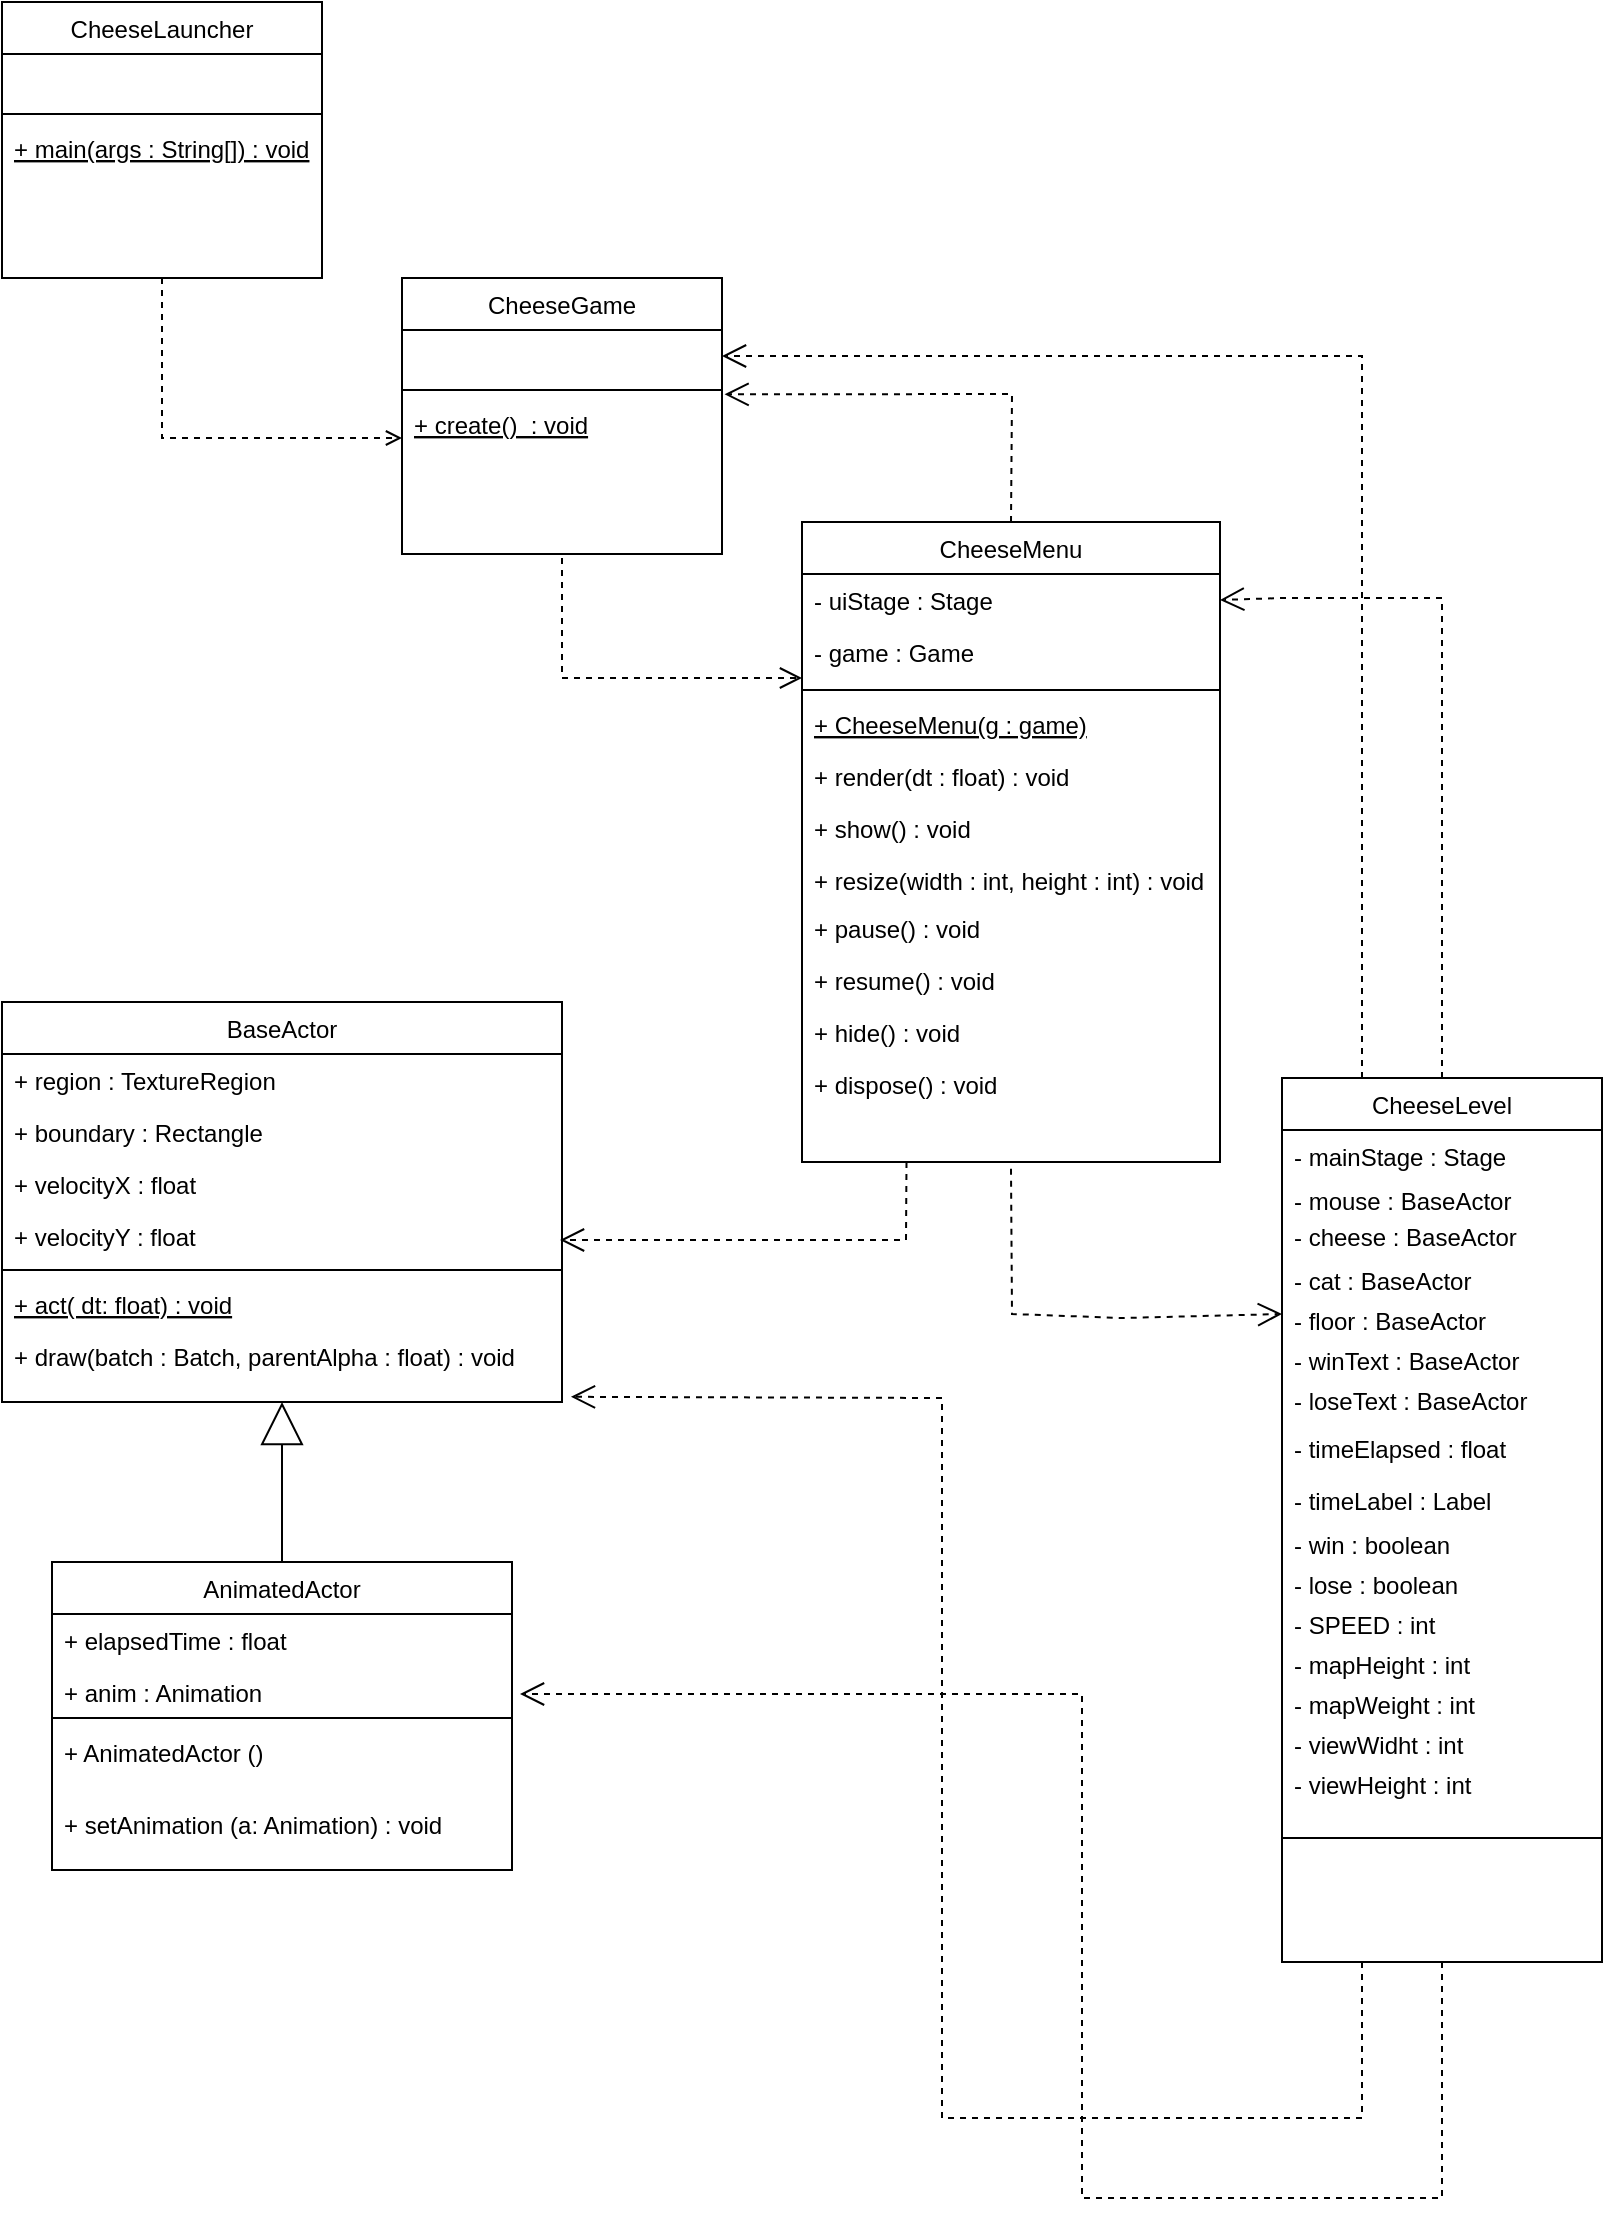 <mxfile version="16.2.2" type="device"><diagram id="C5RBs43oDa-KdzZeNtuy" name="Page-1"><mxGraphModel dx="1806" dy="907" grid="1" gridSize="10" guides="1" tooltips="1" connect="1" arrows="1" fold="1" page="1" pageScale="1" pageWidth="827" pageHeight="1169" math="0" shadow="0"><root><mxCell id="WIyWlLk6GJQsqaUBKTNV-0"/><mxCell id="WIyWlLk6GJQsqaUBKTNV-1" parent="WIyWlLk6GJQsqaUBKTNV-0"/><mxCell id="zkfFHV4jXpPFQw0GAbJ--0" value="CheeseLauncher" style="swimlane;fontStyle=0;align=center;verticalAlign=top;childLayout=stackLayout;horizontal=1;startSize=26;horizontalStack=0;resizeParent=1;resizeLast=0;collapsible=1;marginBottom=0;rounded=0;shadow=0;strokeWidth=1;" parent="WIyWlLk6GJQsqaUBKTNV-1" vertex="1"><mxGeometry x="441" y="340" width="160" height="138" as="geometry"><mxRectangle x="230" y="140" width="160" height="26" as="alternateBounds"/></mxGeometry></mxCell><mxCell id="zkfFHV4jXpPFQw0GAbJ--1" value=" " style="text;align=left;verticalAlign=top;spacingLeft=4;spacingRight=4;overflow=hidden;rotatable=0;points=[[0,0.5],[1,0.5]];portConstraint=eastwest;" parent="zkfFHV4jXpPFQw0GAbJ--0" vertex="1"><mxGeometry y="26" width="160" height="26" as="geometry"/></mxCell><mxCell id="zkfFHV4jXpPFQw0GAbJ--4" value="" style="line;html=1;strokeWidth=1;align=left;verticalAlign=middle;spacingTop=-1;spacingLeft=3;spacingRight=3;rotatable=0;labelPosition=right;points=[];portConstraint=eastwest;" parent="zkfFHV4jXpPFQw0GAbJ--0" vertex="1"><mxGeometry y="52" width="160" height="8" as="geometry"/></mxCell><mxCell id="zkfFHV4jXpPFQw0GAbJ--5" value="+ main(args : String[]) : void" style="text;align=left;verticalAlign=top;spacingLeft=4;spacingRight=4;overflow=hidden;rotatable=0;points=[[0,0.5],[1,0.5]];portConstraint=eastwest;fontStyle=4" parent="zkfFHV4jXpPFQw0GAbJ--0" vertex="1"><mxGeometry y="60" width="160" height="26" as="geometry"/></mxCell><mxCell id="zkfFHV4jXpPFQw0GAbJ--6" value="CheeseMenu" style="swimlane;fontStyle=0;align=center;verticalAlign=top;childLayout=stackLayout;horizontal=1;startSize=26;horizontalStack=0;resizeParent=1;resizeLast=0;collapsible=1;marginBottom=0;rounded=0;shadow=0;strokeWidth=1;" parent="WIyWlLk6GJQsqaUBKTNV-1" vertex="1"><mxGeometry x="841" y="600" width="209" height="320" as="geometry"><mxRectangle x="130" y="380" width="160" height="26" as="alternateBounds"/></mxGeometry></mxCell><mxCell id="zkfFHV4jXpPFQw0GAbJ--7" value="- uiStage : Stage" style="text;align=left;verticalAlign=top;spacingLeft=4;spacingRight=4;overflow=hidden;rotatable=0;points=[[0,0.5],[1,0.5]];portConstraint=eastwest;" parent="zkfFHV4jXpPFQw0GAbJ--6" vertex="1"><mxGeometry y="26" width="209" height="26" as="geometry"/></mxCell><mxCell id="zkfFHV4jXpPFQw0GAbJ--8" value="- game : Game" style="text;align=left;verticalAlign=top;spacingLeft=4;spacingRight=4;overflow=hidden;rotatable=0;points=[[0,0.5],[1,0.5]];portConstraint=eastwest;rounded=0;shadow=0;html=0;" parent="zkfFHV4jXpPFQw0GAbJ--6" vertex="1"><mxGeometry y="52" width="209" height="28" as="geometry"/></mxCell><mxCell id="zkfFHV4jXpPFQw0GAbJ--9" value="" style="line;html=1;strokeWidth=1;align=left;verticalAlign=middle;spacingTop=-1;spacingLeft=3;spacingRight=3;rotatable=0;labelPosition=right;points=[];portConstraint=eastwest;" parent="zkfFHV4jXpPFQw0GAbJ--6" vertex="1"><mxGeometry y="80" width="209" height="8" as="geometry"/></mxCell><mxCell id="zkfFHV4jXpPFQw0GAbJ--10" value="+ CheeseMenu(g : game)" style="text;align=left;verticalAlign=top;spacingLeft=4;spacingRight=4;overflow=hidden;rotatable=0;points=[[0,0.5],[1,0.5]];portConstraint=eastwest;fontStyle=4" parent="zkfFHV4jXpPFQw0GAbJ--6" vertex="1"><mxGeometry y="88" width="209" height="26" as="geometry"/></mxCell><mxCell id="zkfFHV4jXpPFQw0GAbJ--11" value="+ render(dt : float) : void" style="text;align=left;verticalAlign=top;spacingLeft=4;spacingRight=4;overflow=hidden;rotatable=0;points=[[0,0.5],[1,0.5]];portConstraint=eastwest;" parent="zkfFHV4jXpPFQw0GAbJ--6" vertex="1"><mxGeometry y="114" width="209" height="26" as="geometry"/></mxCell><mxCell id="3y8Qg-_svpHXWueG2Hk9-36" value="+ show() : void" style="text;align=left;verticalAlign=top;spacingLeft=4;spacingRight=4;overflow=hidden;rotatable=0;points=[[0,0.5],[1,0.5]];portConstraint=eastwest;" parent="zkfFHV4jXpPFQw0GAbJ--6" vertex="1"><mxGeometry y="140" width="209" height="26" as="geometry"/></mxCell><mxCell id="3y8Qg-_svpHXWueG2Hk9-35" value="+ resize(width : int, height : int) : void" style="text;align=left;verticalAlign=top;spacingLeft=4;spacingRight=4;overflow=hidden;rotatable=0;points=[[0,0.5],[1,0.5]];portConstraint=eastwest;" parent="zkfFHV4jXpPFQw0GAbJ--6" vertex="1"><mxGeometry y="166" width="209" height="24" as="geometry"/></mxCell><mxCell id="3y8Qg-_svpHXWueG2Hk9-38" value="+ pause() : void" style="text;align=left;verticalAlign=top;spacingLeft=4;spacingRight=4;overflow=hidden;rotatable=0;points=[[0,0.5],[1,0.5]];portConstraint=eastwest;" parent="zkfFHV4jXpPFQw0GAbJ--6" vertex="1"><mxGeometry y="190" width="209" height="26" as="geometry"/></mxCell><mxCell id="3y8Qg-_svpHXWueG2Hk9-39" value="+ resume() : void" style="text;align=left;verticalAlign=top;spacingLeft=4;spacingRight=4;overflow=hidden;rotatable=0;points=[[0,0.5],[1,0.5]];portConstraint=eastwest;" parent="zkfFHV4jXpPFQw0GAbJ--6" vertex="1"><mxGeometry y="216" width="209" height="26" as="geometry"/></mxCell><mxCell id="3y8Qg-_svpHXWueG2Hk9-41" value="+ hide() : void" style="text;align=left;verticalAlign=top;spacingLeft=4;spacingRight=4;overflow=hidden;rotatable=0;points=[[0,0.5],[1,0.5]];portConstraint=eastwest;" parent="zkfFHV4jXpPFQw0GAbJ--6" vertex="1"><mxGeometry y="242" width="209" height="26" as="geometry"/></mxCell><mxCell id="3y8Qg-_svpHXWueG2Hk9-40" value="+ dispose() : void" style="text;align=left;verticalAlign=top;spacingLeft=4;spacingRight=4;overflow=hidden;rotatable=0;points=[[0,0.5],[1,0.5]];portConstraint=eastwest;" parent="zkfFHV4jXpPFQw0GAbJ--6" vertex="1"><mxGeometry y="268" width="209" height="48" as="geometry"/></mxCell><mxCell id="zkfFHV4jXpPFQw0GAbJ--17" value="AnimatedActor" style="swimlane;fontStyle=0;align=center;verticalAlign=top;childLayout=stackLayout;horizontal=1;startSize=26;horizontalStack=0;resizeParent=1;resizeLast=0;collapsible=1;marginBottom=0;rounded=0;shadow=0;strokeWidth=1;" parent="WIyWlLk6GJQsqaUBKTNV-1" vertex="1"><mxGeometry x="466" y="1120" width="230" height="154" as="geometry"><mxRectangle x="550" y="140" width="160" height="26" as="alternateBounds"/></mxGeometry></mxCell><mxCell id="zkfFHV4jXpPFQw0GAbJ--19" value="+ elapsedTime : float" style="text;align=left;verticalAlign=top;spacingLeft=4;spacingRight=4;overflow=hidden;rotatable=0;points=[[0,0.5],[1,0.5]];portConstraint=eastwest;rounded=0;shadow=0;html=0;" parent="zkfFHV4jXpPFQw0GAbJ--17" vertex="1"><mxGeometry y="26" width="230" height="26" as="geometry"/></mxCell><mxCell id="zkfFHV4jXpPFQw0GAbJ--18" value="+ anim : Animation" style="text;align=left;verticalAlign=top;spacingLeft=4;spacingRight=4;overflow=hidden;rotatable=0;points=[[0,0.5],[1,0.5]];portConstraint=eastwest;" parent="zkfFHV4jXpPFQw0GAbJ--17" vertex="1"><mxGeometry y="52" width="230" height="22" as="geometry"/></mxCell><mxCell id="zkfFHV4jXpPFQw0GAbJ--23" value="" style="line;html=1;strokeWidth=1;align=left;verticalAlign=middle;spacingTop=-1;spacingLeft=3;spacingRight=3;rotatable=0;labelPosition=right;points=[];portConstraint=eastwest;" parent="zkfFHV4jXpPFQw0GAbJ--17" vertex="1"><mxGeometry y="74" width="230" height="8" as="geometry"/></mxCell><mxCell id="3y8Qg-_svpHXWueG2Hk9-67" value="+ AnimatedActor ()" style="text;align=left;verticalAlign=top;spacingLeft=4;spacingRight=4;overflow=hidden;rotatable=0;points=[[0,0.5],[1,0.5]];portConstraint=eastwest;" parent="zkfFHV4jXpPFQw0GAbJ--17" vertex="1"><mxGeometry y="82" width="230" height="36" as="geometry"/></mxCell><mxCell id="3y8Qg-_svpHXWueG2Hk9-69" value="+ setAnimation (a: Animation) : void" style="text;align=left;verticalAlign=top;spacingLeft=4;spacingRight=4;overflow=hidden;rotatable=0;points=[[0,0.5],[1,0.5]];portConstraint=eastwest;" parent="zkfFHV4jXpPFQw0GAbJ--17" vertex="1"><mxGeometry y="118" width="230" height="32" as="geometry"/></mxCell><mxCell id="3y8Qg-_svpHXWueG2Hk9-0" value="CheeseGame" style="swimlane;fontStyle=0;align=center;verticalAlign=top;childLayout=stackLayout;horizontal=1;startSize=26;horizontalStack=0;resizeParent=1;resizeLast=0;collapsible=1;marginBottom=0;rounded=0;shadow=0;strokeWidth=1;" parent="WIyWlLk6GJQsqaUBKTNV-1" vertex="1"><mxGeometry x="641" y="478" width="160" height="138" as="geometry"><mxRectangle x="130" y="380" width="160" height="26" as="alternateBounds"/></mxGeometry></mxCell><mxCell id="3y8Qg-_svpHXWueG2Hk9-1" value=" " style="text;align=left;verticalAlign=top;spacingLeft=4;spacingRight=4;overflow=hidden;rotatable=0;points=[[0,0.5],[1,0.5]];portConstraint=eastwest;" parent="3y8Qg-_svpHXWueG2Hk9-0" vertex="1"><mxGeometry y="26" width="160" height="26" as="geometry"/></mxCell><mxCell id="3y8Qg-_svpHXWueG2Hk9-3" value="" style="line;html=1;strokeWidth=1;align=left;verticalAlign=middle;spacingTop=-1;spacingLeft=3;spacingRight=3;rotatable=0;labelPosition=right;points=[];portConstraint=eastwest;" parent="3y8Qg-_svpHXWueG2Hk9-0" vertex="1"><mxGeometry y="52" width="160" height="8" as="geometry"/></mxCell><mxCell id="3y8Qg-_svpHXWueG2Hk9-4" value="+ create()  : void" style="text;align=left;verticalAlign=top;spacingLeft=4;spacingRight=4;overflow=hidden;rotatable=0;points=[[0,0.5],[1,0.5]];portConstraint=eastwest;fontStyle=4" parent="3y8Qg-_svpHXWueG2Hk9-0" vertex="1"><mxGeometry y="60" width="160" height="26" as="geometry"/></mxCell><mxCell id="3y8Qg-_svpHXWueG2Hk9-6" value="CheeseLevel" style="swimlane;fontStyle=0;align=center;verticalAlign=top;childLayout=stackLayout;horizontal=1;startSize=26;horizontalStack=0;resizeParent=1;resizeLast=0;collapsible=1;marginBottom=0;rounded=0;shadow=0;strokeWidth=1;" parent="WIyWlLk6GJQsqaUBKTNV-1" vertex="1"><mxGeometry x="1081" y="878" width="160" height="442" as="geometry"><mxRectangle x="130" y="380" width="160" height="26" as="alternateBounds"/></mxGeometry></mxCell><mxCell id="3y8Qg-_svpHXWueG2Hk9-7" value="- mainStage : Stage" style="text;align=left;verticalAlign=top;spacingLeft=4;spacingRight=4;overflow=hidden;rotatable=0;points=[[0,0.5],[1,0.5]];portConstraint=eastwest;" parent="3y8Qg-_svpHXWueG2Hk9-6" vertex="1"><mxGeometry y="26" width="160" height="22" as="geometry"/></mxCell><mxCell id="3y8Qg-_svpHXWueG2Hk9-8" value="- mouse : BaseActor" style="text;align=left;verticalAlign=top;spacingLeft=4;spacingRight=4;overflow=hidden;rotatable=0;points=[[0,0.5],[1,0.5]];portConstraint=eastwest;rounded=0;shadow=0;html=0;" parent="3y8Qg-_svpHXWueG2Hk9-6" vertex="1"><mxGeometry y="48" width="160" height="18" as="geometry"/></mxCell><mxCell id="3y8Qg-_svpHXWueG2Hk9-42" value="- cheese : BaseActor" style="text;align=left;verticalAlign=top;spacingLeft=4;spacingRight=4;overflow=hidden;rotatable=0;points=[[0,0.5],[1,0.5]];portConstraint=eastwest;rounded=0;shadow=0;html=0;" parent="3y8Qg-_svpHXWueG2Hk9-6" vertex="1"><mxGeometry y="66" width="160" height="22" as="geometry"/></mxCell><mxCell id="3y8Qg-_svpHXWueG2Hk9-44" value="- cat : BaseActor" style="text;align=left;verticalAlign=top;spacingLeft=4;spacingRight=4;overflow=hidden;rotatable=0;points=[[0,0.5],[1,0.5]];portConstraint=eastwest;rounded=0;shadow=0;html=0;" parent="3y8Qg-_svpHXWueG2Hk9-6" vertex="1"><mxGeometry y="88" width="160" height="20" as="geometry"/></mxCell><mxCell id="3y8Qg-_svpHXWueG2Hk9-45" value="- floor : BaseActor" style="text;align=left;verticalAlign=top;spacingLeft=4;spacingRight=4;overflow=hidden;rotatable=0;points=[[0,0.5],[1,0.5]];portConstraint=eastwest;rounded=0;shadow=0;html=0;" parent="3y8Qg-_svpHXWueG2Hk9-6" vertex="1"><mxGeometry y="108" width="160" height="20" as="geometry"/></mxCell><mxCell id="3y8Qg-_svpHXWueG2Hk9-46" value="- winText : BaseActor" style="text;align=left;verticalAlign=top;spacingLeft=4;spacingRight=4;overflow=hidden;rotatable=0;points=[[0,0.5],[1,0.5]];portConstraint=eastwest;rounded=0;shadow=0;html=0;" parent="3y8Qg-_svpHXWueG2Hk9-6" vertex="1"><mxGeometry y="128" width="160" height="20" as="geometry"/></mxCell><mxCell id="3y8Qg-_svpHXWueG2Hk9-47" value="- loseText : BaseActor" style="text;align=left;verticalAlign=top;spacingLeft=4;spacingRight=4;overflow=hidden;rotatable=0;points=[[0,0.5],[1,0.5]];portConstraint=eastwest;rounded=0;shadow=0;html=0;" parent="3y8Qg-_svpHXWueG2Hk9-6" vertex="1"><mxGeometry y="148" width="160" height="24" as="geometry"/></mxCell><mxCell id="3y8Qg-_svpHXWueG2Hk9-48" value="- timeElapsed : float" style="text;align=left;verticalAlign=top;spacingLeft=4;spacingRight=4;overflow=hidden;rotatable=0;points=[[0,0.5],[1,0.5]];portConstraint=eastwest;rounded=0;shadow=0;html=0;" parent="3y8Qg-_svpHXWueG2Hk9-6" vertex="1"><mxGeometry y="172" width="160" height="26" as="geometry"/></mxCell><mxCell id="3y8Qg-_svpHXWueG2Hk9-49" value="- timeLabel : Label" style="text;align=left;verticalAlign=top;spacingLeft=4;spacingRight=4;overflow=hidden;rotatable=0;points=[[0,0.5],[1,0.5]];portConstraint=eastwest;rounded=0;shadow=0;html=0;" parent="3y8Qg-_svpHXWueG2Hk9-6" vertex="1"><mxGeometry y="198" width="160" height="22" as="geometry"/></mxCell><mxCell id="3y8Qg-_svpHXWueG2Hk9-50" value="- win : boolean" style="text;align=left;verticalAlign=top;spacingLeft=4;spacingRight=4;overflow=hidden;rotatable=0;points=[[0,0.5],[1,0.5]];portConstraint=eastwest;rounded=0;shadow=0;html=0;" parent="3y8Qg-_svpHXWueG2Hk9-6" vertex="1"><mxGeometry y="220" width="160" height="20" as="geometry"/></mxCell><mxCell id="3y8Qg-_svpHXWueG2Hk9-51" value="- lose : boolean" style="text;align=left;verticalAlign=top;spacingLeft=4;spacingRight=4;overflow=hidden;rotatable=0;points=[[0,0.5],[1,0.5]];portConstraint=eastwest;rounded=0;shadow=0;html=0;" parent="3y8Qg-_svpHXWueG2Hk9-6" vertex="1"><mxGeometry y="240" width="160" height="20" as="geometry"/></mxCell><mxCell id="3y8Qg-_svpHXWueG2Hk9-52" value="- SPEED : int" style="text;align=left;verticalAlign=top;spacingLeft=4;spacingRight=4;overflow=hidden;rotatable=0;points=[[0,0.5],[1,0.5]];portConstraint=eastwest;rounded=0;shadow=0;html=0;" parent="3y8Qg-_svpHXWueG2Hk9-6" vertex="1"><mxGeometry y="260" width="160" height="20" as="geometry"/></mxCell><mxCell id="3y8Qg-_svpHXWueG2Hk9-53" value="- mapHeight : int" style="text;align=left;verticalAlign=top;spacingLeft=4;spacingRight=4;overflow=hidden;rotatable=0;points=[[0,0.5],[1,0.5]];portConstraint=eastwest;rounded=0;shadow=0;html=0;" parent="3y8Qg-_svpHXWueG2Hk9-6" vertex="1"><mxGeometry y="280" width="160" height="20" as="geometry"/></mxCell><mxCell id="3y8Qg-_svpHXWueG2Hk9-54" value="- mapWeight : int" style="text;align=left;verticalAlign=top;spacingLeft=4;spacingRight=4;overflow=hidden;rotatable=0;points=[[0,0.5],[1,0.5]];portConstraint=eastwest;rounded=0;shadow=0;html=0;" parent="3y8Qg-_svpHXWueG2Hk9-6" vertex="1"><mxGeometry y="300" width="160" height="20" as="geometry"/></mxCell><mxCell id="3y8Qg-_svpHXWueG2Hk9-55" value="- viewWidht : int    " style="text;align=left;verticalAlign=top;spacingLeft=4;spacingRight=4;overflow=hidden;rotatable=0;points=[[0,0.5],[1,0.5]];portConstraint=eastwest;rounded=0;shadow=0;html=0;" parent="3y8Qg-_svpHXWueG2Hk9-6" vertex="1"><mxGeometry y="320" width="160" height="20" as="geometry"/></mxCell><mxCell id="3y8Qg-_svpHXWueG2Hk9-56" value="- viewHeight : int" style="text;align=left;verticalAlign=top;spacingLeft=4;spacingRight=4;overflow=hidden;rotatable=0;points=[[0,0.5],[1,0.5]];portConstraint=eastwest;rounded=0;shadow=0;html=0;" parent="3y8Qg-_svpHXWueG2Hk9-6" vertex="1"><mxGeometry y="340" width="160" height="20" as="geometry"/></mxCell><mxCell id="3y8Qg-_svpHXWueG2Hk9-9" value="" style="line;html=1;strokeWidth=1;align=left;verticalAlign=middle;spacingTop=-1;spacingLeft=3;spacingRight=3;rotatable=0;labelPosition=right;points=[];portConstraint=eastwest;" parent="3y8Qg-_svpHXWueG2Hk9-6" vertex="1"><mxGeometry y="360" width="160" height="40" as="geometry"/></mxCell><mxCell id="3y8Qg-_svpHXWueG2Hk9-12" value="BaseActor" style="swimlane;fontStyle=0;align=center;verticalAlign=top;childLayout=stackLayout;horizontal=1;startSize=26;horizontalStack=0;resizeParent=1;resizeLast=0;collapsible=1;marginBottom=0;rounded=0;shadow=0;strokeWidth=1;" parent="WIyWlLk6GJQsqaUBKTNV-1" vertex="1"><mxGeometry x="441" y="840" width="280" height="200" as="geometry"><mxRectangle x="130" y="380" width="160" height="26" as="alternateBounds"/></mxGeometry></mxCell><mxCell id="3y8Qg-_svpHXWueG2Hk9-13" value="+ region : TextureRegion" style="text;align=left;verticalAlign=top;spacingLeft=4;spacingRight=4;overflow=hidden;rotatable=0;points=[[0,0.5],[1,0.5]];portConstraint=eastwest;" parent="3y8Qg-_svpHXWueG2Hk9-12" vertex="1"><mxGeometry y="26" width="280" height="26" as="geometry"/></mxCell><mxCell id="3y8Qg-_svpHXWueG2Hk9-14" value="+ boundary : Rectangle" style="text;align=left;verticalAlign=top;spacingLeft=4;spacingRight=4;overflow=hidden;rotatable=0;points=[[0,0.5],[1,0.5]];portConstraint=eastwest;rounded=0;shadow=0;html=0;" parent="3y8Qg-_svpHXWueG2Hk9-12" vertex="1"><mxGeometry y="52" width="280" height="26" as="geometry"/></mxCell><mxCell id="3y8Qg-_svpHXWueG2Hk9-31" value="+ velocityX : float" style="text;align=left;verticalAlign=top;spacingLeft=4;spacingRight=4;overflow=hidden;rotatable=0;points=[[0,0.5],[1,0.5]];portConstraint=eastwest;rounded=0;shadow=0;html=0;" parent="3y8Qg-_svpHXWueG2Hk9-12" vertex="1"><mxGeometry y="78" width="280" height="26" as="geometry"/></mxCell><mxCell id="3y8Qg-_svpHXWueG2Hk9-32" value="+ velocityY : float" style="text;align=left;verticalAlign=top;spacingLeft=4;spacingRight=4;overflow=hidden;rotatable=0;points=[[0,0.5],[1,0.5]];portConstraint=eastwest;rounded=0;shadow=0;html=0;" parent="3y8Qg-_svpHXWueG2Hk9-12" vertex="1"><mxGeometry y="104" width="280" height="26" as="geometry"/></mxCell><mxCell id="3y8Qg-_svpHXWueG2Hk9-15" value="" style="line;html=1;strokeWidth=1;align=left;verticalAlign=middle;spacingTop=-1;spacingLeft=3;spacingRight=3;rotatable=0;labelPosition=right;points=[];portConstraint=eastwest;" parent="3y8Qg-_svpHXWueG2Hk9-12" vertex="1"><mxGeometry y="130" width="280" height="8" as="geometry"/></mxCell><mxCell id="3y8Qg-_svpHXWueG2Hk9-16" value="+ act( dt: float) : void" style="text;align=left;verticalAlign=top;spacingLeft=4;spacingRight=4;overflow=hidden;rotatable=0;points=[[0,0.5],[1,0.5]];portConstraint=eastwest;fontStyle=4" parent="3y8Qg-_svpHXWueG2Hk9-12" vertex="1"><mxGeometry y="138" width="280" height="26" as="geometry"/></mxCell><mxCell id="3y8Qg-_svpHXWueG2Hk9-17" value="+ draw(batch : Batch, parentAlpha : float) : void" style="text;align=left;verticalAlign=top;spacingLeft=4;spacingRight=4;overflow=hidden;rotatable=0;points=[[0,0.5],[1,0.5]];portConstraint=eastwest;" parent="3y8Qg-_svpHXWueG2Hk9-12" vertex="1"><mxGeometry y="164" width="280" height="36" as="geometry"/></mxCell><mxCell id="3y8Qg-_svpHXWueG2Hk9-18" value="" style="endArrow=open;html=1;rounded=0;entryX=0;entryY=0.769;entryDx=0;entryDy=0;entryPerimeter=0;dashed=1;endFill=0;" parent="WIyWlLk6GJQsqaUBKTNV-1" target="3y8Qg-_svpHXWueG2Hk9-4" edge="1"><mxGeometry width="50" height="50" relative="1" as="geometry"><mxPoint x="521" y="478" as="sourcePoint"/><mxPoint x="521" y="598" as="targetPoint"/><Array as="points"><mxPoint x="521" y="558"/><mxPoint x="591" y="558"/></Array></mxGeometry></mxCell><mxCell id="3y8Qg-_svpHXWueG2Hk9-19" value="" style="endArrow=open;html=1;rounded=0;dashed=1;exitX=0.5;exitY=1.077;exitDx=0;exitDy=0;exitPerimeter=0;endFill=0;strokeWidth=1;endSize=9;" parent="WIyWlLk6GJQsqaUBKTNV-1" edge="1"><mxGeometry width="50" height="50" relative="1" as="geometry"><mxPoint x="721" y="618.002" as="sourcePoint"/><mxPoint x="841" y="678" as="targetPoint"/><Array as="points"><mxPoint x="721" y="678"/></Array></mxGeometry></mxCell><mxCell id="3y8Qg-_svpHXWueG2Hk9-23" value="" style="endArrow=open;html=1;rounded=0;startSize=6;endSize=10;strokeWidth=1;exitX=0.5;exitY=0;exitDx=0;exitDy=0;entryX=1.008;entryY=0.238;entryDx=0;entryDy=0;entryPerimeter=0;dashed=1;endFill=0;" parent="WIyWlLk6GJQsqaUBKTNV-1" source="zkfFHV4jXpPFQw0GAbJ--6" edge="1"><mxGeometry width="50" height="50" relative="1" as="geometry"><mxPoint x="791" y="548" as="sourcePoint"/><mxPoint x="802.28" y="536.188" as="targetPoint"/><Array as="points"><mxPoint x="946" y="536"/></Array></mxGeometry></mxCell><mxCell id="3y8Qg-_svpHXWueG2Hk9-30" value="" style="endArrow=block;html=1;rounded=0;exitX=0.5;exitY=0;exitDx=0;exitDy=0;endFill=0;strokeWidth=1;endSize=19;startSize=6;entryX=0.5;entryY=1;entryDx=0;entryDy=0;" parent="WIyWlLk6GJQsqaUBKTNV-1" source="zkfFHV4jXpPFQw0GAbJ--17" target="3y8Qg-_svpHXWueG2Hk9-12" edge="1"><mxGeometry width="50" height="50" relative="1" as="geometry"><mxPoint x="661" y="968" as="sourcePoint"/><mxPoint x="741" y="906" as="targetPoint"/></mxGeometry></mxCell><mxCell id="3y8Qg-_svpHXWueG2Hk9-61" value="" style="endArrow=open;html=1;rounded=0;startSize=6;endSize=10;strokeWidth=1;exitX=0.5;exitY=0;exitDx=0;exitDy=0;entryX=1;entryY=0.5;entryDx=0;entryDy=0;dashed=1;endFill=0;" parent="WIyWlLk6GJQsqaUBKTNV-1" source="3y8Qg-_svpHXWueG2Hk9-6" target="zkfFHV4jXpPFQw0GAbJ--7" edge="1"><mxGeometry width="50" height="50" relative="1" as="geometry"><mxPoint x="1181" y="688" as="sourcePoint"/><mxPoint x="1062.28" y="624.188" as="targetPoint"/><Array as="points"><mxPoint x="1161" y="638"/><mxPoint x="1081" y="638"/></Array></mxGeometry></mxCell><mxCell id="3y8Qg-_svpHXWueG2Hk9-62" value="" style="endArrow=open;html=1;rounded=0;startSize=6;endSize=10;strokeWidth=1;exitX=0.25;exitY=0;exitDx=0;exitDy=0;entryX=1;entryY=0.5;entryDx=0;entryDy=0;dashed=1;endFill=0;" parent="WIyWlLk6GJQsqaUBKTNV-1" source="3y8Qg-_svpHXWueG2Hk9-6" target="3y8Qg-_svpHXWueG2Hk9-1" edge="1"><mxGeometry width="50" height="50" relative="1" as="geometry"><mxPoint x="1151" y="708" as="sourcePoint"/><mxPoint x="1032.28" y="644.188" as="targetPoint"/><Array as="points"><mxPoint x="1121" y="517"/></Array></mxGeometry></mxCell><mxCell id="3y8Qg-_svpHXWueG2Hk9-63" value="" style="endArrow=open;html=1;rounded=0;startSize=6;endSize=10;strokeWidth=1;exitX=0.5;exitY=1.154;exitDx=0;exitDy=0;entryX=0;entryY=0.5;entryDx=0;entryDy=0;dashed=1;endFill=0;exitPerimeter=0;" parent="WIyWlLk6GJQsqaUBKTNV-1" source="3y8Qg-_svpHXWueG2Hk9-40" target="3y8Qg-_svpHXWueG2Hk9-45" edge="1"><mxGeometry width="50" height="50" relative="1" as="geometry"><mxPoint x="891" y="1018" as="sourcePoint"/><mxPoint x="772.28" y="954.188" as="targetPoint"/><Array as="points"><mxPoint x="946" y="996"/><mxPoint x="1001" y="998"/></Array></mxGeometry></mxCell><mxCell id="3y8Qg-_svpHXWueG2Hk9-64" value="" style="endArrow=open;html=1;rounded=0;startSize=6;endSize=10;strokeWidth=1;exitX=0.5;exitY=1;exitDx=0;exitDy=0;dashed=1;endFill=0;" parent="WIyWlLk6GJQsqaUBKTNV-1" source="3y8Qg-_svpHXWueG2Hk9-6" edge="1"><mxGeometry width="50" height="50" relative="1" as="geometry"><mxPoint x="871" y="1128" as="sourcePoint"/><mxPoint x="700" y="1186" as="targetPoint"/><Array as="points"><mxPoint x="1161" y="1438"/><mxPoint x="981" y="1438"/><mxPoint x="981" y="1186"/></Array></mxGeometry></mxCell><mxCell id="3y8Qg-_svpHXWueG2Hk9-65" value="" style="endArrow=open;html=1;rounded=0;startSize=6;endSize=10;strokeWidth=1;exitX=0.25;exitY=1;exitDx=0;exitDy=0;dashed=1;endFill=0;entryX=1.016;entryY=0.928;entryDx=0;entryDy=0;entryPerimeter=0;" parent="WIyWlLk6GJQsqaUBKTNV-1" source="3y8Qg-_svpHXWueG2Hk9-6" target="3y8Qg-_svpHXWueG2Hk9-17" edge="1"><mxGeometry width="50" height="50" relative="1" as="geometry"><mxPoint x="911" y="1118" as="sourcePoint"/><mxPoint x="720" y="1032" as="targetPoint"/><Array as="points"><mxPoint x="1121" y="1398"/><mxPoint x="911" y="1398"/><mxPoint x="911" y="1038"/></Array></mxGeometry></mxCell><mxCell id="3y8Qg-_svpHXWueG2Hk9-66" value="" style="endArrow=open;html=1;rounded=0;startSize=6;endSize=10;strokeWidth=1;exitX=0.25;exitY=1;exitDx=0;exitDy=0;dashed=1;endFill=0;" parent="WIyWlLk6GJQsqaUBKTNV-1" source="zkfFHV4jXpPFQw0GAbJ--6" edge="1"><mxGeometry width="50" height="50" relative="1" as="geometry"><mxPoint x="360" y="910" as="sourcePoint"/><mxPoint x="720" y="959" as="targetPoint"/><Array as="points"><mxPoint x="893" y="959"/></Array></mxGeometry></mxCell></root></mxGraphModel></diagram></mxfile>
